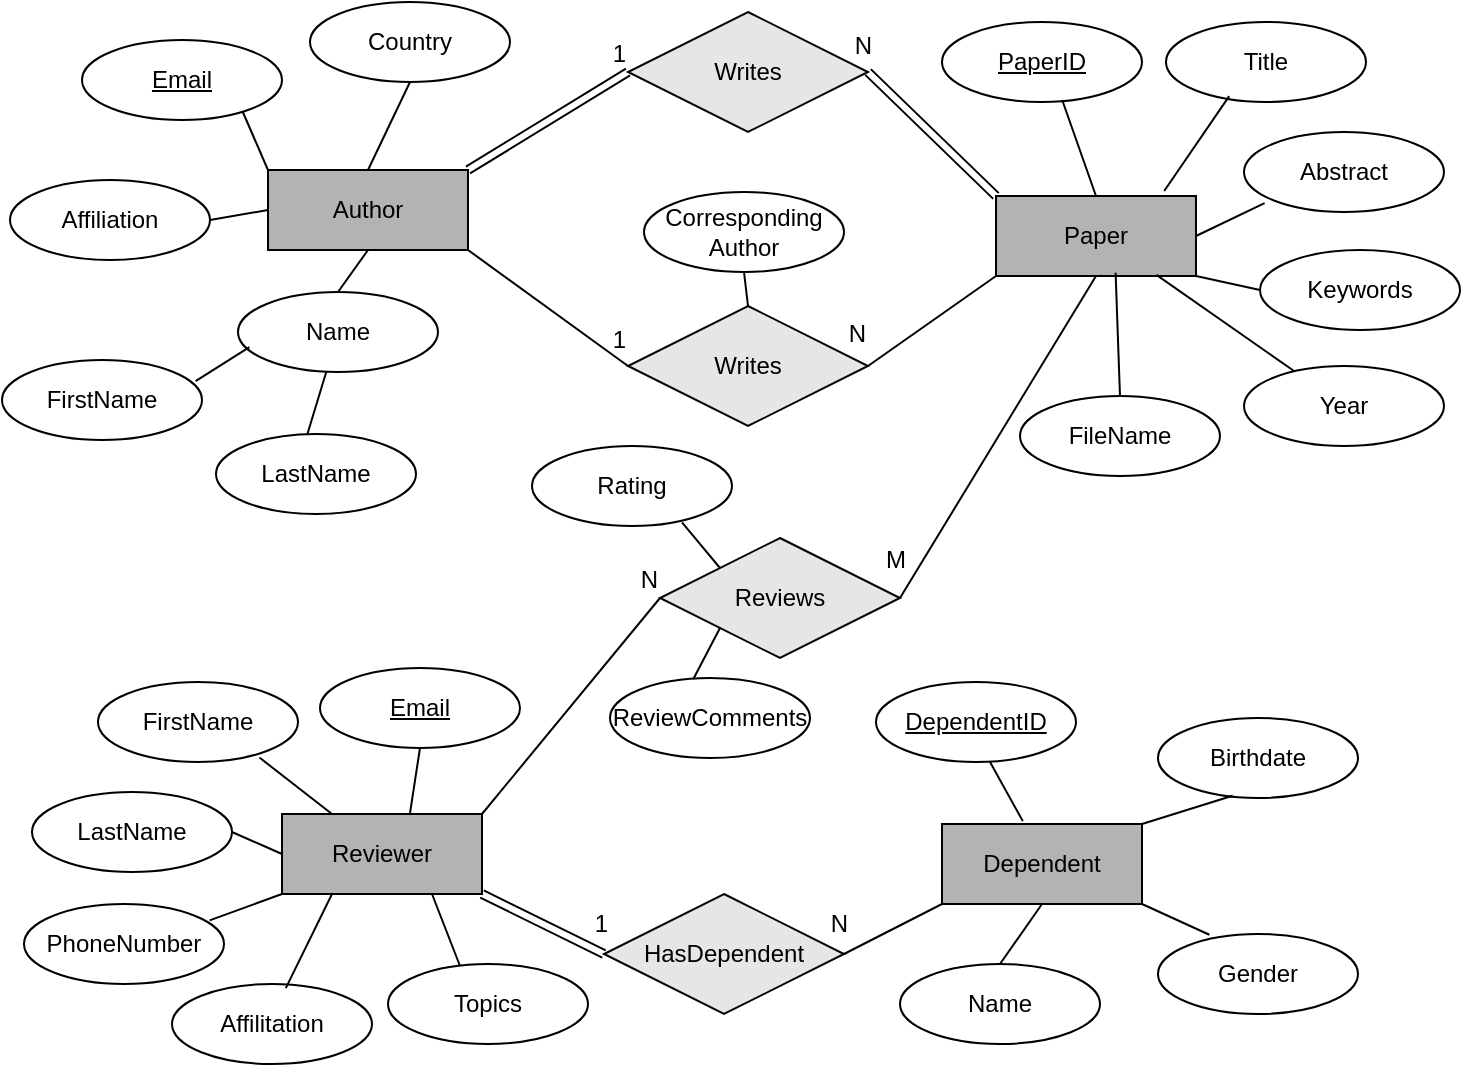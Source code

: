 <mxfile version="23.0.2" type="device">
  <diagram name="1 oldal" id="oJH8VWIrYZJT3VBtUh22">
    <mxGraphModel dx="1290" dy="629" grid="0" gridSize="10" guides="1" tooltips="1" connect="1" arrows="1" fold="1" page="0" pageScale="1" pageWidth="827" pageHeight="1169" math="0" shadow="0">
      <root>
        <mxCell id="0" />
        <mxCell id="1" parent="0" />
        <mxCell id="i_t1Acja2DnbYijxGCYN-1" value="Author" style="whiteSpace=wrap;html=1;align=center;fillColor=#B3B3B3;" parent="1" vertex="1">
          <mxGeometry x="143" y="163" width="100" height="40" as="geometry" />
        </mxCell>
        <mxCell id="i_t1Acja2DnbYijxGCYN-2" value="Paper" style="whiteSpace=wrap;html=1;align=center;fillColor=#B3B3B3;" parent="1" vertex="1">
          <mxGeometry x="507" y="176" width="100" height="40" as="geometry" />
        </mxCell>
        <mxCell id="i_t1Acja2DnbYijxGCYN-3" value="Dependent" style="whiteSpace=wrap;html=1;align=center;fillColor=#B3B3B3;" parent="1" vertex="1">
          <mxGeometry x="480" y="490" width="100" height="40" as="geometry" />
        </mxCell>
        <mxCell id="i_t1Acja2DnbYijxGCYN-4" value="Reviewer" style="whiteSpace=wrap;html=1;align=center;fillColor=#B3B3B3;" parent="1" vertex="1">
          <mxGeometry x="150" y="485" width="100" height="40" as="geometry" />
        </mxCell>
        <mxCell id="i_t1Acja2DnbYijxGCYN-5" value="Reviews" style="shape=rhombus;perimeter=rhombusPerimeter;whiteSpace=wrap;html=1;align=center;fillColor=#E6E6E6;" parent="1" vertex="1">
          <mxGeometry x="339" y="347" width="120" height="60" as="geometry" />
        </mxCell>
        <mxCell id="i_t1Acja2DnbYijxGCYN-6" value="HasDependent" style="shape=rhombus;perimeter=rhombusPerimeter;whiteSpace=wrap;html=1;align=center;fillColor=#E6E6E6;" parent="1" vertex="1">
          <mxGeometry x="311" y="525" width="120" height="60" as="geometry" />
        </mxCell>
        <mxCell id="i_t1Acja2DnbYijxGCYN-7" value="Writes" style="shape=rhombus;perimeter=rhombusPerimeter;whiteSpace=wrap;html=1;align=center;fillColor=#E6E6E6;" parent="1" vertex="1">
          <mxGeometry x="323" y="84" width="120" height="60" as="geometry" />
        </mxCell>
        <mxCell id="i_t1Acja2DnbYijxGCYN-8" value="Writes" style="shape=rhombus;perimeter=rhombusPerimeter;whiteSpace=wrap;html=1;align=center;fillColor=#E6E6E6;" parent="1" vertex="1">
          <mxGeometry x="323" y="231" width="120" height="60" as="geometry" />
        </mxCell>
        <mxCell id="i_t1Acja2DnbYijxGCYN-17" value="" style="shape=link;html=1;rounded=0;exitX=1;exitY=0;exitDx=0;exitDy=0;entryX=0;entryY=0.5;entryDx=0;entryDy=0;" parent="1" source="i_t1Acja2DnbYijxGCYN-1" target="i_t1Acja2DnbYijxGCYN-7" edge="1">
          <mxGeometry relative="1" as="geometry">
            <mxPoint x="308" y="288" as="sourcePoint" />
            <mxPoint x="468" y="288" as="targetPoint" />
          </mxGeometry>
        </mxCell>
        <mxCell id="i_t1Acja2DnbYijxGCYN-18" value="1" style="resizable=0;html=1;whiteSpace=wrap;align=right;verticalAlign=bottom;" parent="i_t1Acja2DnbYijxGCYN-17" connectable="0" vertex="1">
          <mxGeometry x="1" relative="1" as="geometry" />
        </mxCell>
        <mxCell id="i_t1Acja2DnbYijxGCYN-19" value="" style="shape=link;html=1;rounded=0;entryX=1;entryY=0.5;entryDx=0;entryDy=0;exitX=0;exitY=0;exitDx=0;exitDy=0;" parent="1" source="i_t1Acja2DnbYijxGCYN-2" target="i_t1Acja2DnbYijxGCYN-7" edge="1">
          <mxGeometry relative="1" as="geometry">
            <mxPoint x="308" y="288" as="sourcePoint" />
            <mxPoint x="468" y="288" as="targetPoint" />
          </mxGeometry>
        </mxCell>
        <mxCell id="i_t1Acja2DnbYijxGCYN-20" value="N" style="resizable=0;html=1;whiteSpace=wrap;align=right;verticalAlign=bottom;" parent="i_t1Acja2DnbYijxGCYN-19" connectable="0" vertex="1">
          <mxGeometry x="1" relative="1" as="geometry">
            <mxPoint x="3" y="-5" as="offset" />
          </mxGeometry>
        </mxCell>
        <mxCell id="i_t1Acja2DnbYijxGCYN-21" value="" style="endArrow=none;html=1;rounded=0;entryX=0;entryY=0.5;entryDx=0;entryDy=0;exitX=1;exitY=1;exitDx=0;exitDy=0;" parent="1" source="i_t1Acja2DnbYijxGCYN-1" target="i_t1Acja2DnbYijxGCYN-8" edge="1">
          <mxGeometry relative="1" as="geometry">
            <mxPoint x="308" y="288" as="sourcePoint" />
            <mxPoint x="468" y="288" as="targetPoint" />
          </mxGeometry>
        </mxCell>
        <mxCell id="i_t1Acja2DnbYijxGCYN-22" value="1" style="resizable=0;html=1;whiteSpace=wrap;align=right;verticalAlign=bottom;" parent="i_t1Acja2DnbYijxGCYN-21" connectable="0" vertex="1">
          <mxGeometry x="1" relative="1" as="geometry">
            <mxPoint y="-5" as="offset" />
          </mxGeometry>
        </mxCell>
        <mxCell id="i_t1Acja2DnbYijxGCYN-23" value="" style="endArrow=none;html=1;rounded=0;entryX=1;entryY=0.5;entryDx=0;entryDy=0;exitX=0;exitY=1;exitDx=0;exitDy=0;" parent="1" source="i_t1Acja2DnbYijxGCYN-2" target="i_t1Acja2DnbYijxGCYN-8" edge="1">
          <mxGeometry relative="1" as="geometry">
            <mxPoint x="308" y="288" as="sourcePoint" />
            <mxPoint x="468" y="288" as="targetPoint" />
          </mxGeometry>
        </mxCell>
        <mxCell id="i_t1Acja2DnbYijxGCYN-24" value="N" style="resizable=0;html=1;whiteSpace=wrap;align=right;verticalAlign=bottom;" parent="i_t1Acja2DnbYijxGCYN-23" connectable="0" vertex="1">
          <mxGeometry x="1" relative="1" as="geometry">
            <mxPoint y="-7" as="offset" />
          </mxGeometry>
        </mxCell>
        <mxCell id="i_t1Acja2DnbYijxGCYN-25" value="" style="endArrow=none;html=1;rounded=0;exitX=1;exitY=0;exitDx=0;exitDy=0;entryX=0;entryY=0.5;entryDx=0;entryDy=0;" parent="1" source="i_t1Acja2DnbYijxGCYN-4" target="i_t1Acja2DnbYijxGCYN-5" edge="1">
          <mxGeometry relative="1" as="geometry">
            <mxPoint x="308" y="371" as="sourcePoint" />
            <mxPoint x="468" y="371" as="targetPoint" />
          </mxGeometry>
        </mxCell>
        <mxCell id="i_t1Acja2DnbYijxGCYN-27" value="N" style="resizable=0;html=1;whiteSpace=wrap;align=right;verticalAlign=bottom;" parent="i_t1Acja2DnbYijxGCYN-25" connectable="0" vertex="1">
          <mxGeometry x="1" relative="1" as="geometry" />
        </mxCell>
        <mxCell id="i_t1Acja2DnbYijxGCYN-28" value="" style="endArrow=none;html=1;rounded=0;entryX=0.5;entryY=1;entryDx=0;entryDy=0;exitX=1;exitY=0.5;exitDx=0;exitDy=0;" parent="1" source="i_t1Acja2DnbYijxGCYN-5" target="i_t1Acja2DnbYijxGCYN-2" edge="1">
          <mxGeometry relative="1" as="geometry">
            <mxPoint x="308" y="371" as="sourcePoint" />
            <mxPoint x="468" y="371" as="targetPoint" />
          </mxGeometry>
        </mxCell>
        <mxCell id="i_t1Acja2DnbYijxGCYN-29" value="M" style="resizable=0;html=1;whiteSpace=wrap;align=left;verticalAlign=bottom;" parent="i_t1Acja2DnbYijxGCYN-28" connectable="0" vertex="1">
          <mxGeometry x="-1" relative="1" as="geometry">
            <mxPoint x="-9" y="-11" as="offset" />
          </mxGeometry>
        </mxCell>
        <mxCell id="i_t1Acja2DnbYijxGCYN-31" value="" style="shape=link;html=1;rounded=0;exitX=1;exitY=1;exitDx=0;exitDy=0;entryX=0;entryY=0.5;entryDx=0;entryDy=0;" parent="1" source="i_t1Acja2DnbYijxGCYN-4" target="i_t1Acja2DnbYijxGCYN-6" edge="1">
          <mxGeometry relative="1" as="geometry">
            <mxPoint x="308" y="371" as="sourcePoint" />
            <mxPoint x="468" y="371" as="targetPoint" />
          </mxGeometry>
        </mxCell>
        <mxCell id="i_t1Acja2DnbYijxGCYN-32" value="1" style="resizable=0;html=1;whiteSpace=wrap;align=right;verticalAlign=bottom;" parent="i_t1Acja2DnbYijxGCYN-31" connectable="0" vertex="1">
          <mxGeometry x="1" relative="1" as="geometry">
            <mxPoint x="3" y="-7" as="offset" />
          </mxGeometry>
        </mxCell>
        <mxCell id="i_t1Acja2DnbYijxGCYN-33" value="" style="endArrow=none;html=1;rounded=0;entryX=1;entryY=0.5;entryDx=0;entryDy=0;exitX=0;exitY=1;exitDx=0;exitDy=0;" parent="1" source="i_t1Acja2DnbYijxGCYN-3" target="i_t1Acja2DnbYijxGCYN-6" edge="1">
          <mxGeometry relative="1" as="geometry">
            <mxPoint x="432" y="441" as="sourcePoint" />
            <mxPoint x="468" y="371" as="targetPoint" />
          </mxGeometry>
        </mxCell>
        <mxCell id="i_t1Acja2DnbYijxGCYN-34" value="N" style="resizable=0;html=1;whiteSpace=wrap;align=right;verticalAlign=bottom;" parent="i_t1Acja2DnbYijxGCYN-33" connectable="0" vertex="1">
          <mxGeometry x="1" relative="1" as="geometry">
            <mxPoint x="3" y="-6" as="offset" />
          </mxGeometry>
        </mxCell>
        <mxCell id="i_t1Acja2DnbYijxGCYN-36" value="Country" style="ellipse;whiteSpace=wrap;html=1;align=center;" parent="1" vertex="1">
          <mxGeometry x="164" y="79" width="100" height="40" as="geometry" />
        </mxCell>
        <mxCell id="i_t1Acja2DnbYijxGCYN-38" value="Affiliation" style="ellipse;whiteSpace=wrap;html=1;align=center;" parent="1" vertex="1">
          <mxGeometry x="14" y="168" width="100" height="40" as="geometry" />
        </mxCell>
        <mxCell id="i_t1Acja2DnbYijxGCYN-39" value="Name" style="ellipse;whiteSpace=wrap;html=1;align=center;" parent="1" vertex="1">
          <mxGeometry x="128" y="224" width="100" height="40" as="geometry" />
        </mxCell>
        <mxCell id="i_t1Acja2DnbYijxGCYN-45" value="" style="endArrow=none;html=1;rounded=0;exitX=0.5;exitY=0;exitDx=0;exitDy=0;entryX=0.5;entryY=1;entryDx=0;entryDy=0;" parent="1" source="i_t1Acja2DnbYijxGCYN-1" target="i_t1Acja2DnbYijxGCYN-36" edge="1">
          <mxGeometry relative="1" as="geometry">
            <mxPoint x="209" y="380" as="sourcePoint" />
            <mxPoint x="369" y="380" as="targetPoint" />
          </mxGeometry>
        </mxCell>
        <mxCell id="i_t1Acja2DnbYijxGCYN-46" value="PaperID" style="ellipse;whiteSpace=wrap;html=1;align=center;fontStyle=4;" parent="1" vertex="1">
          <mxGeometry x="480" y="89" width="100" height="40" as="geometry" />
        </mxCell>
        <mxCell id="i_t1Acja2DnbYijxGCYN-47" value="FirstName" style="ellipse;whiteSpace=wrap;html=1;align=center;" parent="1" vertex="1">
          <mxGeometry x="10" y="258" width="100" height="40" as="geometry" />
        </mxCell>
        <mxCell id="i_t1Acja2DnbYijxGCYN-48" value="LastName" style="ellipse;whiteSpace=wrap;html=1;align=center;" parent="1" vertex="1">
          <mxGeometry x="117" y="295" width="100" height="40" as="geometry" />
        </mxCell>
        <mxCell id="i_t1Acja2DnbYijxGCYN-49" value="Title" style="ellipse;whiteSpace=wrap;html=1;align=center;" parent="1" vertex="1">
          <mxGeometry x="592" y="89" width="100" height="40" as="geometry" />
        </mxCell>
        <mxCell id="i_t1Acja2DnbYijxGCYN-50" value="FileName" style="ellipse;whiteSpace=wrap;html=1;align=center;" parent="1" vertex="1">
          <mxGeometry x="519" y="276" width="100" height="40" as="geometry" />
        </mxCell>
        <mxCell id="i_t1Acja2DnbYijxGCYN-51" value="Year" style="ellipse;whiteSpace=wrap;html=1;align=center;" parent="1" vertex="1">
          <mxGeometry x="631" y="261" width="100" height="40" as="geometry" />
        </mxCell>
        <mxCell id="i_t1Acja2DnbYijxGCYN-52" value="Keywords" style="ellipse;whiteSpace=wrap;html=1;align=center;" parent="1" vertex="1">
          <mxGeometry x="639" y="203" width="100" height="40" as="geometry" />
        </mxCell>
        <mxCell id="i_t1Acja2DnbYijxGCYN-53" value="Abstract" style="ellipse;whiteSpace=wrap;html=1;align=center;" parent="1" vertex="1">
          <mxGeometry x="631" y="144" width="100" height="40" as="geometry" />
        </mxCell>
        <mxCell id="i_t1Acja2DnbYijxGCYN-54" value="Email" style="ellipse;whiteSpace=wrap;html=1;align=center;fontStyle=4;" parent="1" vertex="1">
          <mxGeometry x="169" y="412" width="100" height="40" as="geometry" />
        </mxCell>
        <mxCell id="i_t1Acja2DnbYijxGCYN-55" value="Topics" style="ellipse;whiteSpace=wrap;html=1;align=center;" parent="1" vertex="1">
          <mxGeometry x="203" y="560" width="100" height="40" as="geometry" />
        </mxCell>
        <mxCell id="i_t1Acja2DnbYijxGCYN-56" value="PhoneNumber" style="ellipse;whiteSpace=wrap;html=1;align=center;" parent="1" vertex="1">
          <mxGeometry x="21" y="530" width="100" height="40" as="geometry" />
        </mxCell>
        <mxCell id="i_t1Acja2DnbYijxGCYN-57" value="LastName" style="ellipse;whiteSpace=wrap;html=1;align=center;" parent="1" vertex="1">
          <mxGeometry x="25" y="474" width="100" height="40" as="geometry" />
        </mxCell>
        <mxCell id="i_t1Acja2DnbYijxGCYN-58" value="FirstName" style="ellipse;whiteSpace=wrap;html=1;align=center;" parent="1" vertex="1">
          <mxGeometry x="58" y="419" width="100" height="40" as="geometry" />
        </mxCell>
        <mxCell id="i_t1Acja2DnbYijxGCYN-59" value="Affilitation" style="ellipse;whiteSpace=wrap;html=1;align=center;" parent="1" vertex="1">
          <mxGeometry x="95" y="570" width="100" height="40" as="geometry" />
        </mxCell>
        <mxCell id="i_t1Acja2DnbYijxGCYN-60" value="DependentID" style="ellipse;whiteSpace=wrap;html=1;align=center;fontStyle=4;" parent="1" vertex="1">
          <mxGeometry x="447" y="419" width="100" height="40" as="geometry" />
        </mxCell>
        <mxCell id="i_t1Acja2DnbYijxGCYN-61" value="Name" style="ellipse;whiteSpace=wrap;html=1;align=center;" parent="1" vertex="1">
          <mxGeometry x="459" y="560" width="100" height="40" as="geometry" />
        </mxCell>
        <mxCell id="i_t1Acja2DnbYijxGCYN-62" value="Gender" style="ellipse;whiteSpace=wrap;html=1;align=center;" parent="1" vertex="1">
          <mxGeometry x="588" y="545" width="100" height="40" as="geometry" />
        </mxCell>
        <mxCell id="i_t1Acja2DnbYijxGCYN-63" value="Birthdate" style="ellipse;whiteSpace=wrap;html=1;align=center;" parent="1" vertex="1">
          <mxGeometry x="588" y="437" width="100" height="40" as="geometry" />
        </mxCell>
        <mxCell id="i_t1Acja2DnbYijxGCYN-64" value="" style="endArrow=none;html=1;rounded=0;exitX=0.5;exitY=0;exitDx=0;exitDy=0;entryX=0.5;entryY=1;entryDx=0;entryDy=0;" parent="1" source="i_t1Acja2DnbYijxGCYN-39" target="i_t1Acja2DnbYijxGCYN-1" edge="1">
          <mxGeometry relative="1" as="geometry">
            <mxPoint x="182" y="235" as="sourcePoint" />
            <mxPoint x="342" y="235" as="targetPoint" />
          </mxGeometry>
        </mxCell>
        <mxCell id="i_t1Acja2DnbYijxGCYN-65" value="" style="endArrow=none;html=1;rounded=0;exitX=1;exitY=0.5;exitDx=0;exitDy=0;entryX=0;entryY=0.5;entryDx=0;entryDy=0;" parent="1" source="i_t1Acja2DnbYijxGCYN-38" target="i_t1Acja2DnbYijxGCYN-1" edge="1">
          <mxGeometry relative="1" as="geometry">
            <mxPoint x="117" y="192" as="sourcePoint" />
            <mxPoint x="277" y="192" as="targetPoint" />
          </mxGeometry>
        </mxCell>
        <mxCell id="i_t1Acja2DnbYijxGCYN-66" value="" style="endArrow=none;html=1;rounded=0;exitX=0.968;exitY=0.264;exitDx=0;exitDy=0;exitPerimeter=0;entryX=0.057;entryY=0.688;entryDx=0;entryDy=0;entryPerimeter=0;" parent="1" source="i_t1Acja2DnbYijxGCYN-47" target="i_t1Acja2DnbYijxGCYN-39" edge="1">
          <mxGeometry relative="1" as="geometry">
            <mxPoint x="117" y="192" as="sourcePoint" />
            <mxPoint x="277" y="192" as="targetPoint" />
          </mxGeometry>
        </mxCell>
        <mxCell id="i_t1Acja2DnbYijxGCYN-67" value="" style="endArrow=none;html=1;rounded=0;exitX=0.456;exitY=0.01;exitDx=0;exitDy=0;exitPerimeter=0;" parent="1" source="i_t1Acja2DnbYijxGCYN-48" target="i_t1Acja2DnbYijxGCYN-39" edge="1">
          <mxGeometry relative="1" as="geometry">
            <mxPoint x="117" y="192" as="sourcePoint" />
            <mxPoint x="277" y="192" as="targetPoint" />
          </mxGeometry>
        </mxCell>
        <mxCell id="i_t1Acja2DnbYijxGCYN-68" value="" style="endArrow=none;html=1;rounded=0;exitX=0.79;exitY=0.919;exitDx=0;exitDy=0;exitPerimeter=0;entryX=0;entryY=0;entryDx=0;entryDy=0;" parent="1" target="i_t1Acja2DnbYijxGCYN-1" edge="1">
          <mxGeometry relative="1" as="geometry">
            <mxPoint x="129" y="130.76" as="sourcePoint" />
            <mxPoint x="277" y="192" as="targetPoint" />
          </mxGeometry>
        </mxCell>
        <mxCell id="i_t1Acja2DnbYijxGCYN-69" value="" style="endArrow=none;html=1;rounded=0;exitX=0.601;exitY=0.975;exitDx=0;exitDy=0;exitPerimeter=0;entryX=0.5;entryY=0;entryDx=0;entryDy=0;" parent="1" source="i_t1Acja2DnbYijxGCYN-46" target="i_t1Acja2DnbYijxGCYN-2" edge="1">
          <mxGeometry relative="1" as="geometry">
            <mxPoint x="410" y="156" as="sourcePoint" />
            <mxPoint x="277" y="192" as="targetPoint" />
          </mxGeometry>
        </mxCell>
        <mxCell id="i_t1Acja2DnbYijxGCYN-70" value="" style="endArrow=none;html=1;rounded=0;entryX=0.316;entryY=0.927;entryDx=0;entryDy=0;entryPerimeter=0;exitX=0.841;exitY=-0.062;exitDx=0;exitDy=0;exitPerimeter=0;" parent="1" source="i_t1Acja2DnbYijxGCYN-2" target="i_t1Acja2DnbYijxGCYN-49" edge="1">
          <mxGeometry relative="1" as="geometry">
            <mxPoint x="471" y="226" as="sourcePoint" />
            <mxPoint x="631" y="226" as="targetPoint" />
          </mxGeometry>
        </mxCell>
        <mxCell id="i_t1Acja2DnbYijxGCYN-71" value="" style="endArrow=none;html=1;rounded=0;entryX=0.103;entryY=0.89;entryDx=0;entryDy=0;entryPerimeter=0;exitX=1;exitY=0.5;exitDx=0;exitDy=0;" parent="1" source="i_t1Acja2DnbYijxGCYN-2" target="i_t1Acja2DnbYijxGCYN-53" edge="1">
          <mxGeometry relative="1" as="geometry">
            <mxPoint x="471" y="226" as="sourcePoint" />
            <mxPoint x="631" y="226" as="targetPoint" />
          </mxGeometry>
        </mxCell>
        <mxCell id="i_t1Acja2DnbYijxGCYN-72" value="" style="endArrow=none;html=1;rounded=0;exitX=1;exitY=1;exitDx=0;exitDy=0;entryX=0;entryY=0.5;entryDx=0;entryDy=0;" parent="1" source="i_t1Acja2DnbYijxGCYN-2" target="i_t1Acja2DnbYijxGCYN-52" edge="1">
          <mxGeometry relative="1" as="geometry">
            <mxPoint x="471" y="226" as="sourcePoint" />
            <mxPoint x="631" y="226" as="targetPoint" />
          </mxGeometry>
        </mxCell>
        <mxCell id="i_t1Acja2DnbYijxGCYN-73" value="" style="endArrow=none;html=1;rounded=0;entryX=0.5;entryY=0;entryDx=0;entryDy=0;exitX=0.598;exitY=0.959;exitDx=0;exitDy=0;exitPerimeter=0;" parent="1" source="i_t1Acja2DnbYijxGCYN-2" target="i_t1Acja2DnbYijxGCYN-50" edge="1">
          <mxGeometry relative="1" as="geometry">
            <mxPoint x="471" y="226" as="sourcePoint" />
            <mxPoint x="631" y="226" as="targetPoint" />
          </mxGeometry>
        </mxCell>
        <mxCell id="i_t1Acja2DnbYijxGCYN-74" value="" style="endArrow=none;html=1;rounded=0;exitX=0.802;exitY=0.986;exitDx=0;exitDy=0;exitPerimeter=0;" parent="1" source="i_t1Acja2DnbYijxGCYN-2" target="i_t1Acja2DnbYijxGCYN-51" edge="1">
          <mxGeometry relative="1" as="geometry">
            <mxPoint x="471" y="226" as="sourcePoint" />
            <mxPoint x="631" y="226" as="targetPoint" />
          </mxGeometry>
        </mxCell>
        <mxCell id="i_t1Acja2DnbYijxGCYN-75" value="" style="endArrow=none;html=1;rounded=0;exitX=0.57;exitY=1;exitDx=0;exitDy=0;exitPerimeter=0;entryX=0.404;entryY=-0.036;entryDx=0;entryDy=0;entryPerimeter=0;" parent="1" source="i_t1Acja2DnbYijxGCYN-60" target="i_t1Acja2DnbYijxGCYN-3" edge="1">
          <mxGeometry relative="1" as="geometry">
            <mxPoint x="471" y="502" as="sourcePoint" />
            <mxPoint x="631" y="502" as="targetPoint" />
          </mxGeometry>
        </mxCell>
        <mxCell id="i_t1Acja2DnbYijxGCYN-76" value="" style="endArrow=none;html=1;rounded=0;entryX=0.373;entryY=0.972;entryDx=0;entryDy=0;entryPerimeter=0;exitX=1;exitY=0;exitDx=0;exitDy=0;" parent="1" source="i_t1Acja2DnbYijxGCYN-3" target="i_t1Acja2DnbYijxGCYN-63" edge="1">
          <mxGeometry relative="1" as="geometry">
            <mxPoint x="471" y="502" as="sourcePoint" />
            <mxPoint x="631" y="502" as="targetPoint" />
          </mxGeometry>
        </mxCell>
        <mxCell id="i_t1Acja2DnbYijxGCYN-77" value="" style="endArrow=none;html=1;rounded=0;entryX=0.257;entryY=0.009;entryDx=0;entryDy=0;entryPerimeter=0;exitX=1;exitY=1;exitDx=0;exitDy=0;" parent="1" source="i_t1Acja2DnbYijxGCYN-3" target="i_t1Acja2DnbYijxGCYN-62" edge="1">
          <mxGeometry relative="1" as="geometry">
            <mxPoint x="471" y="502" as="sourcePoint" />
            <mxPoint x="631" y="502" as="targetPoint" />
          </mxGeometry>
        </mxCell>
        <mxCell id="i_t1Acja2DnbYijxGCYN-78" value="" style="endArrow=none;html=1;rounded=0;exitX=0.5;exitY=0;exitDx=0;exitDy=0;entryX=0.5;entryY=1;entryDx=0;entryDy=0;" parent="1" source="i_t1Acja2DnbYijxGCYN-61" target="i_t1Acja2DnbYijxGCYN-3" edge="1">
          <mxGeometry relative="1" as="geometry">
            <mxPoint x="471" y="502" as="sourcePoint" />
            <mxPoint x="631" y="502" as="targetPoint" />
          </mxGeometry>
        </mxCell>
        <mxCell id="i_t1Acja2DnbYijxGCYN-79" value="" style="endArrow=none;html=1;rounded=0;exitX=0.5;exitY=1;exitDx=0;exitDy=0;entryX=0.64;entryY=-0.012;entryDx=0;entryDy=0;entryPerimeter=0;" parent="1" source="i_t1Acja2DnbYijxGCYN-54" target="i_t1Acja2DnbYijxGCYN-4" edge="1">
          <mxGeometry relative="1" as="geometry">
            <mxPoint x="104" y="500" as="sourcePoint" />
            <mxPoint x="264" y="500" as="targetPoint" />
          </mxGeometry>
        </mxCell>
        <mxCell id="i_t1Acja2DnbYijxGCYN-80" value="" style="endArrow=none;html=1;rounded=0;exitX=0.807;exitY=0.944;exitDx=0;exitDy=0;exitPerimeter=0;entryX=0.25;entryY=0;entryDx=0;entryDy=0;" parent="1" source="i_t1Acja2DnbYijxGCYN-58" target="i_t1Acja2DnbYijxGCYN-4" edge="1">
          <mxGeometry relative="1" as="geometry">
            <mxPoint x="104" y="500" as="sourcePoint" />
            <mxPoint x="264" y="500" as="targetPoint" />
          </mxGeometry>
        </mxCell>
        <mxCell id="i_t1Acja2DnbYijxGCYN-81" value="" style="endArrow=none;html=1;rounded=0;exitX=1;exitY=0.5;exitDx=0;exitDy=0;entryX=0;entryY=0.5;entryDx=0;entryDy=0;" parent="1" source="i_t1Acja2DnbYijxGCYN-57" target="i_t1Acja2DnbYijxGCYN-4" edge="1">
          <mxGeometry relative="1" as="geometry">
            <mxPoint x="104" y="500" as="sourcePoint" />
            <mxPoint x="264" y="500" as="targetPoint" />
          </mxGeometry>
        </mxCell>
        <mxCell id="i_t1Acja2DnbYijxGCYN-82" value="" style="endArrow=none;html=1;rounded=0;exitX=0.928;exitY=0.204;exitDx=0;exitDy=0;exitPerimeter=0;entryX=0;entryY=1;entryDx=0;entryDy=0;" parent="1" source="i_t1Acja2DnbYijxGCYN-56" target="i_t1Acja2DnbYijxGCYN-4" edge="1">
          <mxGeometry relative="1" as="geometry">
            <mxPoint x="104" y="500" as="sourcePoint" />
            <mxPoint x="264" y="500" as="targetPoint" />
          </mxGeometry>
        </mxCell>
        <mxCell id="i_t1Acja2DnbYijxGCYN-83" value="" style="endArrow=none;html=1;rounded=0;exitX=0.36;exitY=0.025;exitDx=0;exitDy=0;exitPerimeter=0;entryX=0.75;entryY=1;entryDx=0;entryDy=0;" parent="1" source="i_t1Acja2DnbYijxGCYN-55" target="i_t1Acja2DnbYijxGCYN-4" edge="1">
          <mxGeometry relative="1" as="geometry">
            <mxPoint x="104" y="500" as="sourcePoint" />
            <mxPoint x="264" y="500" as="targetPoint" />
          </mxGeometry>
        </mxCell>
        <mxCell id="i_t1Acja2DnbYijxGCYN-84" value="" style="endArrow=none;html=1;rounded=0;exitX=0.569;exitY=0.051;exitDx=0;exitDy=0;exitPerimeter=0;entryX=0.25;entryY=1;entryDx=0;entryDy=0;" parent="1" source="i_t1Acja2DnbYijxGCYN-59" target="i_t1Acja2DnbYijxGCYN-4" edge="1">
          <mxGeometry relative="1" as="geometry">
            <mxPoint x="104" y="500" as="sourcePoint" />
            <mxPoint x="264" y="500" as="targetPoint" />
          </mxGeometry>
        </mxCell>
        <mxCell id="r6bPc4abHbBDMVyreK21-1" value="Rating" style="ellipse;whiteSpace=wrap;html=1;align=center;" parent="1" vertex="1">
          <mxGeometry x="275" y="301" width="100" height="40" as="geometry" />
        </mxCell>
        <mxCell id="r6bPc4abHbBDMVyreK21-2" value="ReviewComments" style="ellipse;whiteSpace=wrap;html=1;align=center;" parent="1" vertex="1">
          <mxGeometry x="314" y="417" width="100" height="40" as="geometry" />
        </mxCell>
        <mxCell id="r6bPc4abHbBDMVyreK21-3" value="Corresponding&lt;br&gt;&lt;span style=&quot;white-space: pre;&quot;&gt;&#x9;&lt;/span&gt;Author&amp;nbsp; &amp;nbsp; &amp;nbsp; &amp;nbsp;&amp;nbsp;" style="ellipse;whiteSpace=wrap;html=1;align=center;" parent="1" vertex="1">
          <mxGeometry x="331" y="174" width="100" height="40" as="geometry" />
        </mxCell>
        <mxCell id="r6bPc4abHbBDMVyreK21-4" value="" style="endArrow=none;html=1;rounded=0;exitX=0.5;exitY=0;exitDx=0;exitDy=0;entryX=0.5;entryY=1;entryDx=0;entryDy=0;" parent="1" source="i_t1Acja2DnbYijxGCYN-8" target="r6bPc4abHbBDMVyreK21-3" edge="1">
          <mxGeometry relative="1" as="geometry">
            <mxPoint x="345" y="346" as="sourcePoint" />
            <mxPoint x="505" y="346" as="targetPoint" />
          </mxGeometry>
        </mxCell>
        <mxCell id="r6bPc4abHbBDMVyreK21-5" value="" style="endArrow=none;html=1;rounded=0;entryX=0.416;entryY=0.015;entryDx=0;entryDy=0;entryPerimeter=0;exitX=0;exitY=1;exitDx=0;exitDy=0;" parent="1" source="i_t1Acja2DnbYijxGCYN-5" target="r6bPc4abHbBDMVyreK21-2" edge="1">
          <mxGeometry relative="1" as="geometry">
            <mxPoint x="345" y="350" as="sourcePoint" />
            <mxPoint x="505" y="350" as="targetPoint" />
          </mxGeometry>
        </mxCell>
        <mxCell id="r6bPc4abHbBDMVyreK21-6" value="" style="endArrow=none;html=1;rounded=0;exitX=0;exitY=0;exitDx=0;exitDy=0;entryX=0.75;entryY=0.955;entryDx=0;entryDy=0;entryPerimeter=0;" parent="1" source="i_t1Acja2DnbYijxGCYN-5" target="r6bPc4abHbBDMVyreK21-1" edge="1">
          <mxGeometry relative="1" as="geometry">
            <mxPoint x="345" y="350" as="sourcePoint" />
            <mxPoint x="505" y="350" as="targetPoint" />
          </mxGeometry>
        </mxCell>
        <mxCell id="Bxm3hjxGO7LhDCM2_QJb-1" value="Email" style="ellipse;whiteSpace=wrap;html=1;align=center;fontStyle=4;" vertex="1" parent="1">
          <mxGeometry x="50" y="98" width="100" height="40" as="geometry" />
        </mxCell>
      </root>
    </mxGraphModel>
  </diagram>
</mxfile>
